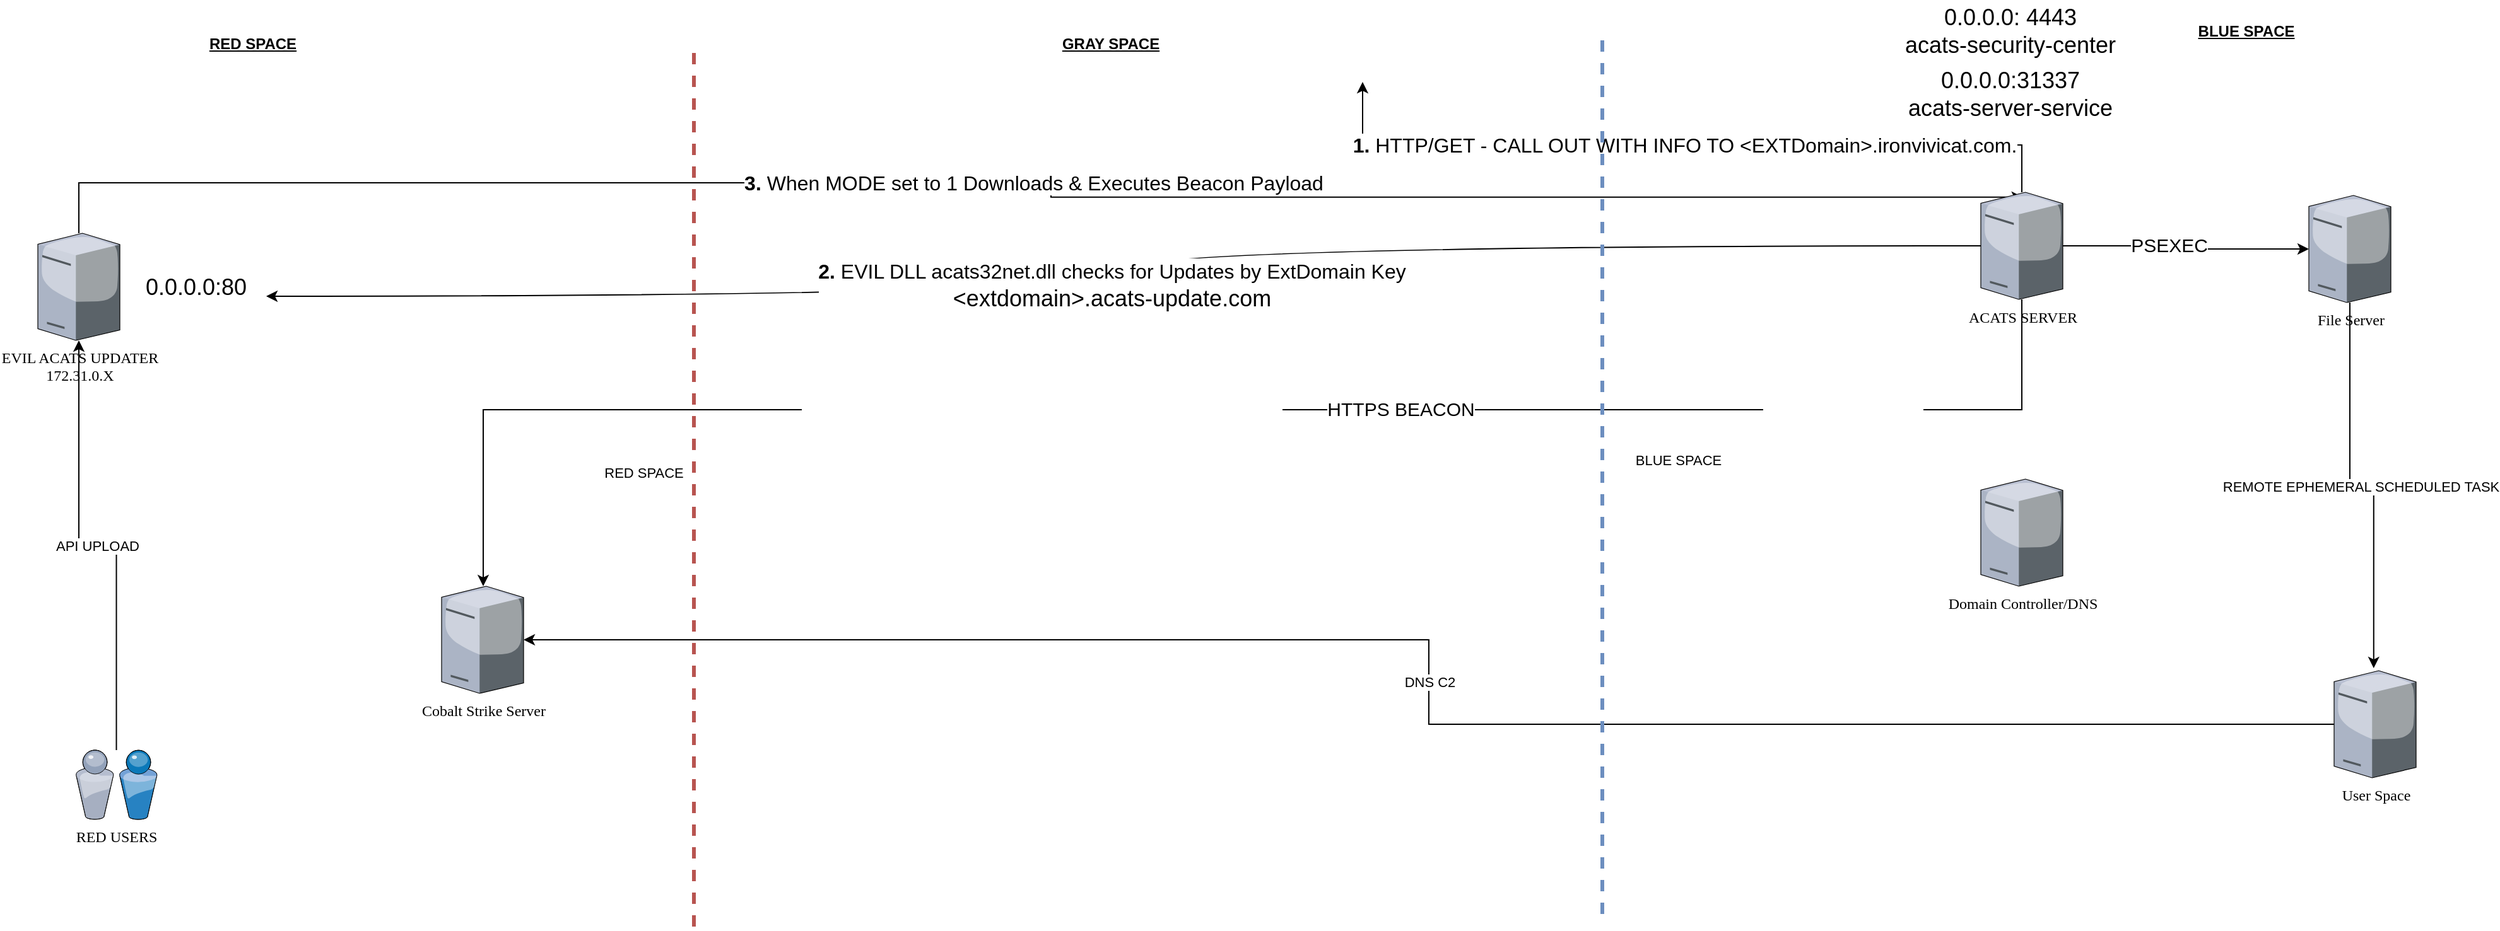 <mxfile version="18.2.0" type="github">
  <diagram name="Page-1" id="822b0af5-4adb-64df-f703-e8dfc1f81529">
    <mxGraphModel dx="1209" dy="773" grid="1" gridSize="10" guides="1" tooltips="1" connect="1" arrows="1" fold="1" page="1" pageScale="1" pageWidth="1100" pageHeight="850" background="none" math="0" shadow="0">
      <root>
        <mxCell id="0" />
        <mxCell id="1" parent="0" />
        <mxCell id="RFylFYcMgzvB_SiACx0m-8" value="API UPLOAD" style="edgeStyle=orthogonalEdgeStyle;rounded=0;orthogonalLoop=1;jettySize=auto;html=1;" parent="1" source="7d933b09d9755ecc-6" target="7d933b09d9755ecc-9" edge="1">
          <mxGeometry relative="1" as="geometry" />
        </mxCell>
        <mxCell id="7d933b09d9755ecc-6" value="RED USERS" style="verticalLabelPosition=bottom;aspect=fixed;html=1;verticalAlign=top;strokeColor=none;shape=mxgraph.citrix.users;rounded=0;shadow=0;comic=0;fontFamily=Verdana;" parent="1" vertex="1">
          <mxGeometry x="110" y="630" width="64.5" height="55" as="geometry" />
        </mxCell>
        <mxCell id="RFylFYcMgzvB_SiACx0m-14" value="&lt;font style=&quot;font-size: 16px;&quot;&gt;&lt;b&gt;3.&lt;/b&gt; When MODE set to 1 Downloads &amp;amp; Executes Beacon Payload&lt;/font&gt;" style="edgeStyle=orthogonalEdgeStyle;rounded=0;orthogonalLoop=1;jettySize=auto;html=1;entryX=0.513;entryY=0.046;entryDx=0;entryDy=0;entryPerimeter=0;" parent="1" source="7d933b09d9755ecc-9" target="PxHm3q9xVwT1R9bie0Qp-13" edge="1">
          <mxGeometry relative="1" as="geometry">
            <Array as="points">
              <mxPoint x="113" y="180" />
              <mxPoint x="883" y="180" />
              <mxPoint x="883" y="191" />
            </Array>
          </mxGeometry>
        </mxCell>
        <mxCell id="7d933b09d9755ecc-9" value="EVIL ACATS UPDATER&lt;br&gt;172.31.0.X" style="verticalLabelPosition=bottom;aspect=fixed;html=1;verticalAlign=top;strokeColor=none;shape=mxgraph.citrix.tower_server;rounded=0;shadow=0;comic=0;fontFamily=Verdana;" parent="1" vertex="1">
          <mxGeometry x="80" y="220" width="65" height="85" as="geometry" />
        </mxCell>
        <mxCell id="7d933b09d9755ecc-34" value="Cobalt Strike Server&lt;br&gt;" style="verticalLabelPosition=bottom;aspect=fixed;html=1;verticalAlign=top;strokeColor=none;shape=mxgraph.citrix.tower_server;rounded=0;shadow=0;comic=0;fontFamily=Verdana;" parent="1" vertex="1">
          <mxGeometry x="400" y="500" width="65" height="85" as="geometry" />
        </mxCell>
        <mxCell id="RFylFYcMgzvB_SiACx0m-5" value="REMOTE EPHEMERAL SCHEDULED TASK" style="edgeStyle=orthogonalEdgeStyle;rounded=0;orthogonalLoop=1;jettySize=auto;html=1;entryX=0.483;entryY=-0.023;entryDx=0;entryDy=0;entryPerimeter=0;" parent="1" source="7d933b09d9755ecc-38" target="RFylFYcMgzvB_SiACx0m-3" edge="1">
          <mxGeometry relative="1" as="geometry" />
        </mxCell>
        <mxCell id="7d933b09d9755ecc-38" value="File Server&lt;br&gt;" style="verticalLabelPosition=bottom;aspect=fixed;html=1;verticalAlign=top;strokeColor=none;shape=mxgraph.citrix.tower_server;rounded=0;shadow=0;comic=0;fontFamily=Verdana;" parent="1" vertex="1">
          <mxGeometry x="1880" y="190" width="65" height="85" as="geometry" />
        </mxCell>
        <mxCell id="PxHm3q9xVwT1R9bie0Qp-8" value="Domain Controller/DNS" style="verticalLabelPosition=bottom;aspect=fixed;html=1;verticalAlign=top;strokeColor=none;shape=mxgraph.citrix.tower_server;rounded=0;shadow=0;comic=0;fontFamily=Verdana;" parent="1" vertex="1">
          <mxGeometry x="1620" y="415" width="65" height="85" as="geometry" />
        </mxCell>
        <mxCell id="PxHm3q9xVwT1R9bie0Qp-11" value="&lt;font style=&quot;font-size: 18px;&quot;&gt;0.0.0.0:80&lt;/font&gt;" style="text;html=1;align=center;verticalAlign=middle;resizable=0;points=[];autosize=1;strokeColor=none;fillColor=none;" parent="1" vertex="1">
          <mxGeometry x="155" y="252.5" width="100" height="20" as="geometry" />
        </mxCell>
        <mxCell id="RFylFYcMgzvB_SiACx0m-4" style="edgeStyle=orthogonalEdgeStyle;rounded=0;orthogonalLoop=1;jettySize=auto;html=1;" parent="1" source="PxHm3q9xVwT1R9bie0Qp-13" target="7d933b09d9755ecc-38" edge="1">
          <mxGeometry relative="1" as="geometry" />
        </mxCell>
        <mxCell id="RFylFYcMgzvB_SiACx0m-15" value="PSEXEC" style="edgeLabel;html=1;align=center;verticalAlign=middle;resizable=0;points=[];fontSize=15;" parent="RFylFYcMgzvB_SiACx0m-4" vertex="1" connectable="0">
          <mxGeometry x="-0.151" y="1" relative="1" as="geometry">
            <mxPoint as="offset" />
          </mxGeometry>
        </mxCell>
        <mxCell id="RFylFYcMgzvB_SiACx0m-7" style="edgeStyle=orthogonalEdgeStyle;rounded=0;orthogonalLoop=1;jettySize=auto;html=1;" parent="1" source="PxHm3q9xVwT1R9bie0Qp-13" target="7d933b09d9755ecc-34" edge="1">
          <mxGeometry relative="1" as="geometry">
            <Array as="points">
              <mxPoint x="1653" y="360" />
              <mxPoint x="433" y="360" />
            </Array>
          </mxGeometry>
        </mxCell>
        <mxCell id="RFylFYcMgzvB_SiACx0m-9" value="HTTPS BEACON" style="edgeLabel;html=1;align=center;verticalAlign=middle;resizable=0;points=[];fontSize=15;" parent="RFylFYcMgzvB_SiACx0m-7" vertex="1" connectable="0">
          <mxGeometry x="-0.822" y="-1" relative="1" as="geometry">
            <mxPoint x="-451" as="offset" />
          </mxGeometry>
        </mxCell>
        <mxCell id="89Vy68irIBzzJEvgnSVN-1" value="&lt;font style=&quot;font-size: 16px;&quot;&gt;&lt;b&gt;1.&lt;/b&gt; HTTP/GET - CALL OUT WITH INFO TO &amp;lt;EXTDomain&amp;gt;.ironvivicat.com.&lt;/font&gt;" style="edgeStyle=orthogonalEdgeStyle;rounded=0;orthogonalLoop=1;jettySize=auto;html=1;" edge="1" parent="1" source="PxHm3q9xVwT1R9bie0Qp-13">
          <mxGeometry relative="1" as="geometry">
            <mxPoint x="1130" y="100" as="targetPoint" />
            <Array as="points">
              <mxPoint x="1653" y="150" />
              <mxPoint x="1130" y="150" />
            </Array>
          </mxGeometry>
        </mxCell>
        <mxCell id="PxHm3q9xVwT1R9bie0Qp-13" value="ACATS SERVER" style="verticalLabelPosition=bottom;aspect=fixed;html=1;verticalAlign=top;strokeColor=none;shape=mxgraph.citrix.tower_server;rounded=0;shadow=0;comic=0;fontFamily=Verdana;" parent="1" vertex="1">
          <mxGeometry x="1620" y="187.5" width="65" height="85" as="geometry" />
        </mxCell>
        <mxCell id="PxHm3q9xVwT1R9bie0Qp-14" value="&lt;font style=&quot;font-size: 16px;&quot;&gt;&lt;b&gt;2.&lt;/b&gt; EVIL DLL acats32net.dll checks for Updates by ExtDomain Key&lt;br&gt;&lt;/font&gt;&amp;lt;extdomain&amp;gt;.acats-update.com" style="endArrow=classic;html=1;rounded=0;fontSize=18;entryX=1.06;entryY=0.875;entryDx=0;entryDy=0;entryPerimeter=0;edgeStyle=orthogonalEdgeStyle;curved=1;" parent="1" source="PxHm3q9xVwT1R9bie0Qp-13" target="PxHm3q9xVwT1R9bie0Qp-11" edge="1">
          <mxGeometry x="0.019" y="-7" width="50" height="50" relative="1" as="geometry">
            <mxPoint x="850" y="430" as="sourcePoint" />
            <mxPoint x="900" y="380" as="targetPoint" />
            <mxPoint as="offset" />
          </mxGeometry>
        </mxCell>
        <mxCell id="PxHm3q9xVwT1R9bie0Qp-15" value="0.0.0.0: 4443&lt;br&gt;acats-security-center" style="text;html=1;align=center;verticalAlign=middle;resizable=0;points=[];autosize=1;strokeColor=none;fillColor=none;fontSize=18;" parent="1" vertex="1">
          <mxGeometry x="1552.5" y="35" width="180" height="50" as="geometry" />
        </mxCell>
        <mxCell id="PxHm3q9xVwT1R9bie0Qp-16" value="0.0.0.0:31337&lt;br&gt;acats-server-service" style="text;html=1;align=center;verticalAlign=middle;resizable=0;points=[];autosize=1;strokeColor=none;fillColor=none;fontSize=18;" parent="1" vertex="1">
          <mxGeometry x="1552.5" y="85" width="180" height="50" as="geometry" />
        </mxCell>
        <mxCell id="RFylFYcMgzvB_SiACx0m-2" value="RED SPACE" style="endArrow=none;dashed=1;html=1;rounded=0;fillColor=#f8cecc;strokeColor=#b85450;strokeWidth=3;" parent="1" edge="1">
          <mxGeometry x="0.029" y="40" width="50" height="50" relative="1" as="geometry">
            <mxPoint x="600" y="770" as="sourcePoint" />
            <mxPoint x="600" y="70" as="targetPoint" />
            <mxPoint as="offset" />
          </mxGeometry>
        </mxCell>
        <mxCell id="RFylFYcMgzvB_SiACx0m-6" value="DNS C2" style="edgeStyle=orthogonalEdgeStyle;rounded=0;orthogonalLoop=1;jettySize=auto;html=1;" parent="1" source="RFylFYcMgzvB_SiACx0m-3" target="7d933b09d9755ecc-34" edge="1">
          <mxGeometry relative="1" as="geometry" />
        </mxCell>
        <mxCell id="RFylFYcMgzvB_SiACx0m-3" value="User Space" style="verticalLabelPosition=bottom;aspect=fixed;html=1;verticalAlign=top;strokeColor=none;shape=mxgraph.citrix.tower_server;rounded=0;shadow=0;comic=0;fontFamily=Verdana;" parent="1" vertex="1">
          <mxGeometry x="1900" y="567" width="65" height="85" as="geometry" />
        </mxCell>
        <mxCell id="RFylFYcMgzvB_SiACx0m-10" value="BLUE SPACE" style="endArrow=none;dashed=1;html=1;rounded=0;fillColor=#dae8fc;strokeColor=#6c8ebf;strokeWidth=3;" parent="1" edge="1">
          <mxGeometry x="0.029" y="-60" width="50" height="50" relative="1" as="geometry">
            <mxPoint x="1320" y="760" as="sourcePoint" />
            <mxPoint x="1320" y="60" as="targetPoint" />
            <mxPoint as="offset" />
          </mxGeometry>
        </mxCell>
        <mxCell id="RFylFYcMgzvB_SiACx0m-11" value="&lt;b&gt;&lt;u&gt;GRAY SPACE&lt;/u&gt;&lt;/b&gt;" style="text;html=1;align=center;verticalAlign=middle;resizable=0;points=[];autosize=1;strokeColor=none;fillColor=none;" parent="1" vertex="1">
          <mxGeometry x="885" y="60" width="90" height="20" as="geometry" />
        </mxCell>
        <mxCell id="RFylFYcMgzvB_SiACx0m-12" value="&lt;b&gt;&lt;u&gt;RED SPACE&lt;/u&gt;&lt;/b&gt;" style="text;html=1;align=center;verticalAlign=middle;resizable=0;points=[];autosize=1;strokeColor=none;fillColor=none;" parent="1" vertex="1">
          <mxGeometry x="210" y="60" width="80" height="20" as="geometry" />
        </mxCell>
        <mxCell id="RFylFYcMgzvB_SiACx0m-13" value="&lt;b&gt;&lt;u&gt;BLUE SPACE&lt;/u&gt;&lt;/b&gt;" style="text;html=1;align=center;verticalAlign=middle;resizable=0;points=[];autosize=1;strokeColor=none;fillColor=none;" parent="1" vertex="1">
          <mxGeometry x="1785" y="50" width="90" height="20" as="geometry" />
        </mxCell>
      </root>
    </mxGraphModel>
  </diagram>
</mxfile>
